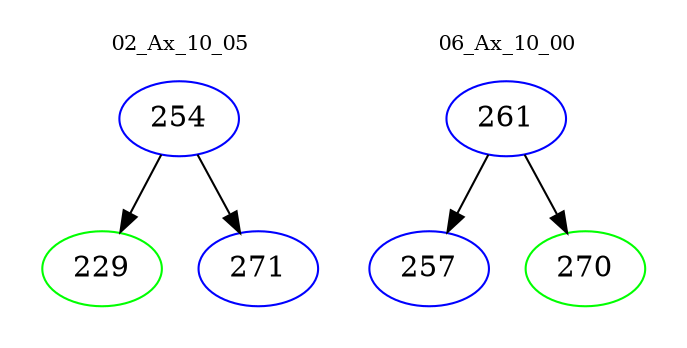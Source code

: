 digraph{
subgraph cluster_0 {
color = white
label = "02_Ax_10_05";
fontsize=10;
T0_254 [label="254", color="blue"]
T0_254 -> T0_229 [color="black"]
T0_229 [label="229", color="green"]
T0_254 -> T0_271 [color="black"]
T0_271 [label="271", color="blue"]
}
subgraph cluster_1 {
color = white
label = "06_Ax_10_00";
fontsize=10;
T1_261 [label="261", color="blue"]
T1_261 -> T1_257 [color="black"]
T1_257 [label="257", color="blue"]
T1_261 -> T1_270 [color="black"]
T1_270 [label="270", color="green"]
}
}
